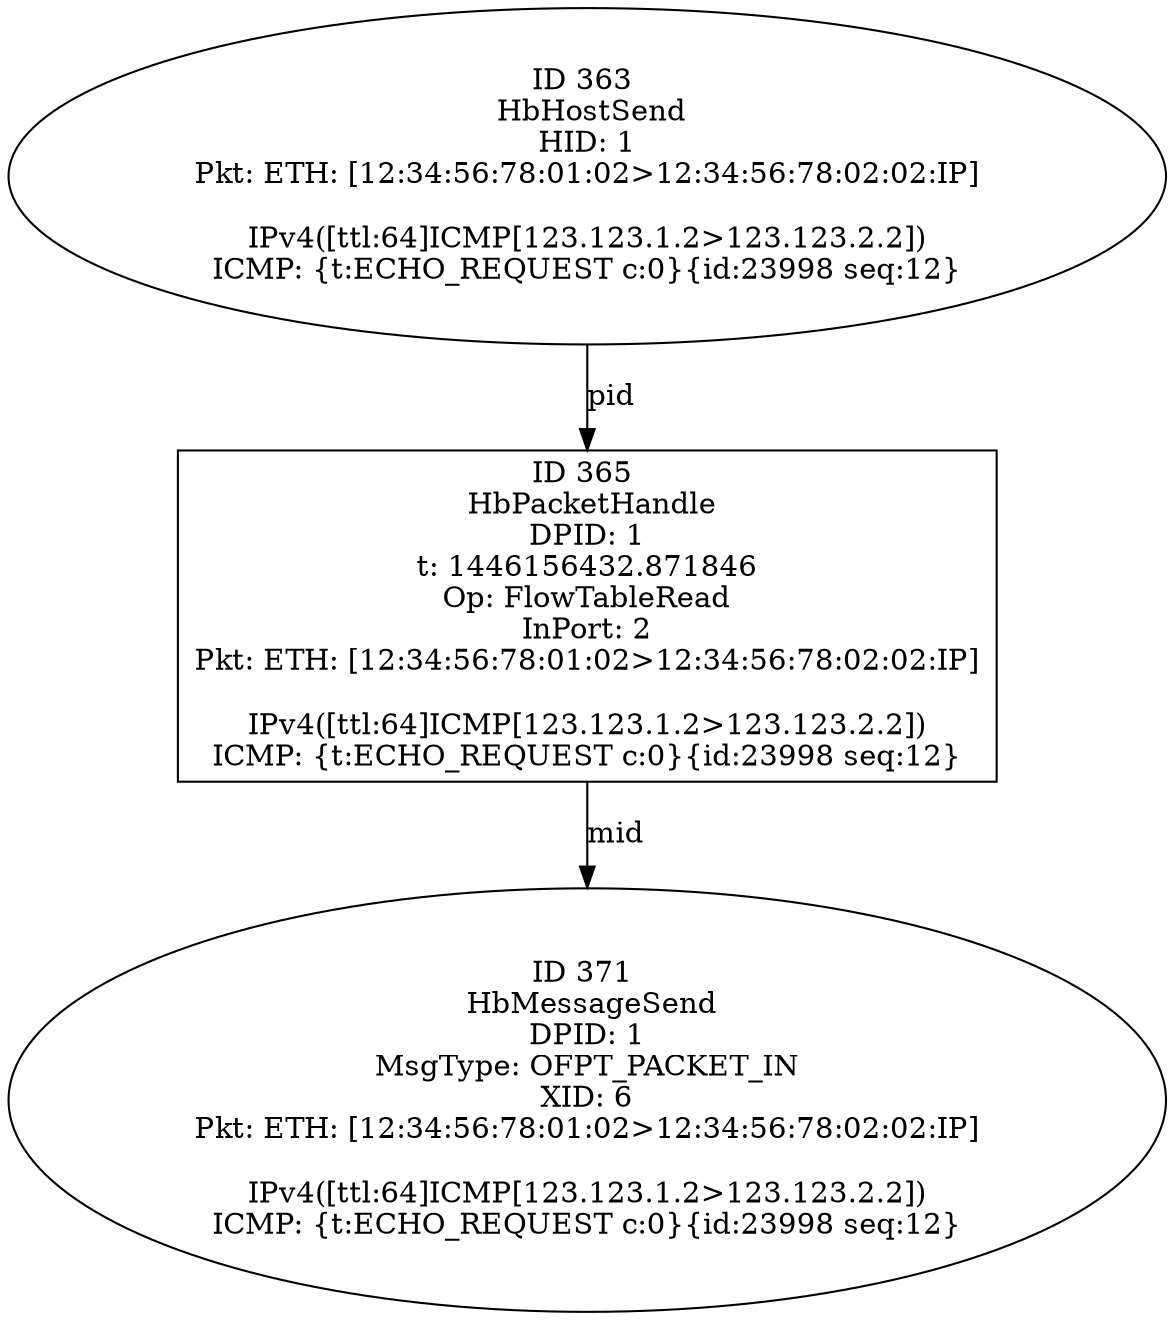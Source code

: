 strict digraph G {
363 [shape=oval, event=<hb_events.HbHostSend object at 0x10edb5590>, label="ID 363 
 HbHostSend
HID: 1
Pkt: ETH: [12:34:56:78:01:02>12:34:56:78:02:02:IP]

IPv4([ttl:64]ICMP[123.123.1.2>123.123.2.2])
ICMP: {t:ECHO_REQUEST c:0}{id:23998 seq:12}"];
371 [shape=oval, event=<hb_events.HbMessageSend object at 0x10edba650>, label="ID 371 
 HbMessageSend
DPID: 1
MsgType: OFPT_PACKET_IN
XID: 6
Pkt: ETH: [12:34:56:78:01:02>12:34:56:78:02:02:IP]

IPv4([ttl:64]ICMP[123.123.1.2>123.123.2.2])
ICMP: {t:ECHO_REQUEST c:0}{id:23998 seq:12}"];
365 [shape=box, event=<hb_events.HbPacketHandle object at 0x10edb5d10>, label="ID 365 
 HbPacketHandle
DPID: 1
t: 1446156432.871846
Op: FlowTableRead
InPort: 2
Pkt: ETH: [12:34:56:78:01:02>12:34:56:78:02:02:IP]

IPv4([ttl:64]ICMP[123.123.1.2>123.123.2.2])
ICMP: {t:ECHO_REQUEST c:0}{id:23998 seq:12}"];
363 -> 365  [rel=pid, label=pid];
365 -> 371  [rel=mid, label=mid];
}

